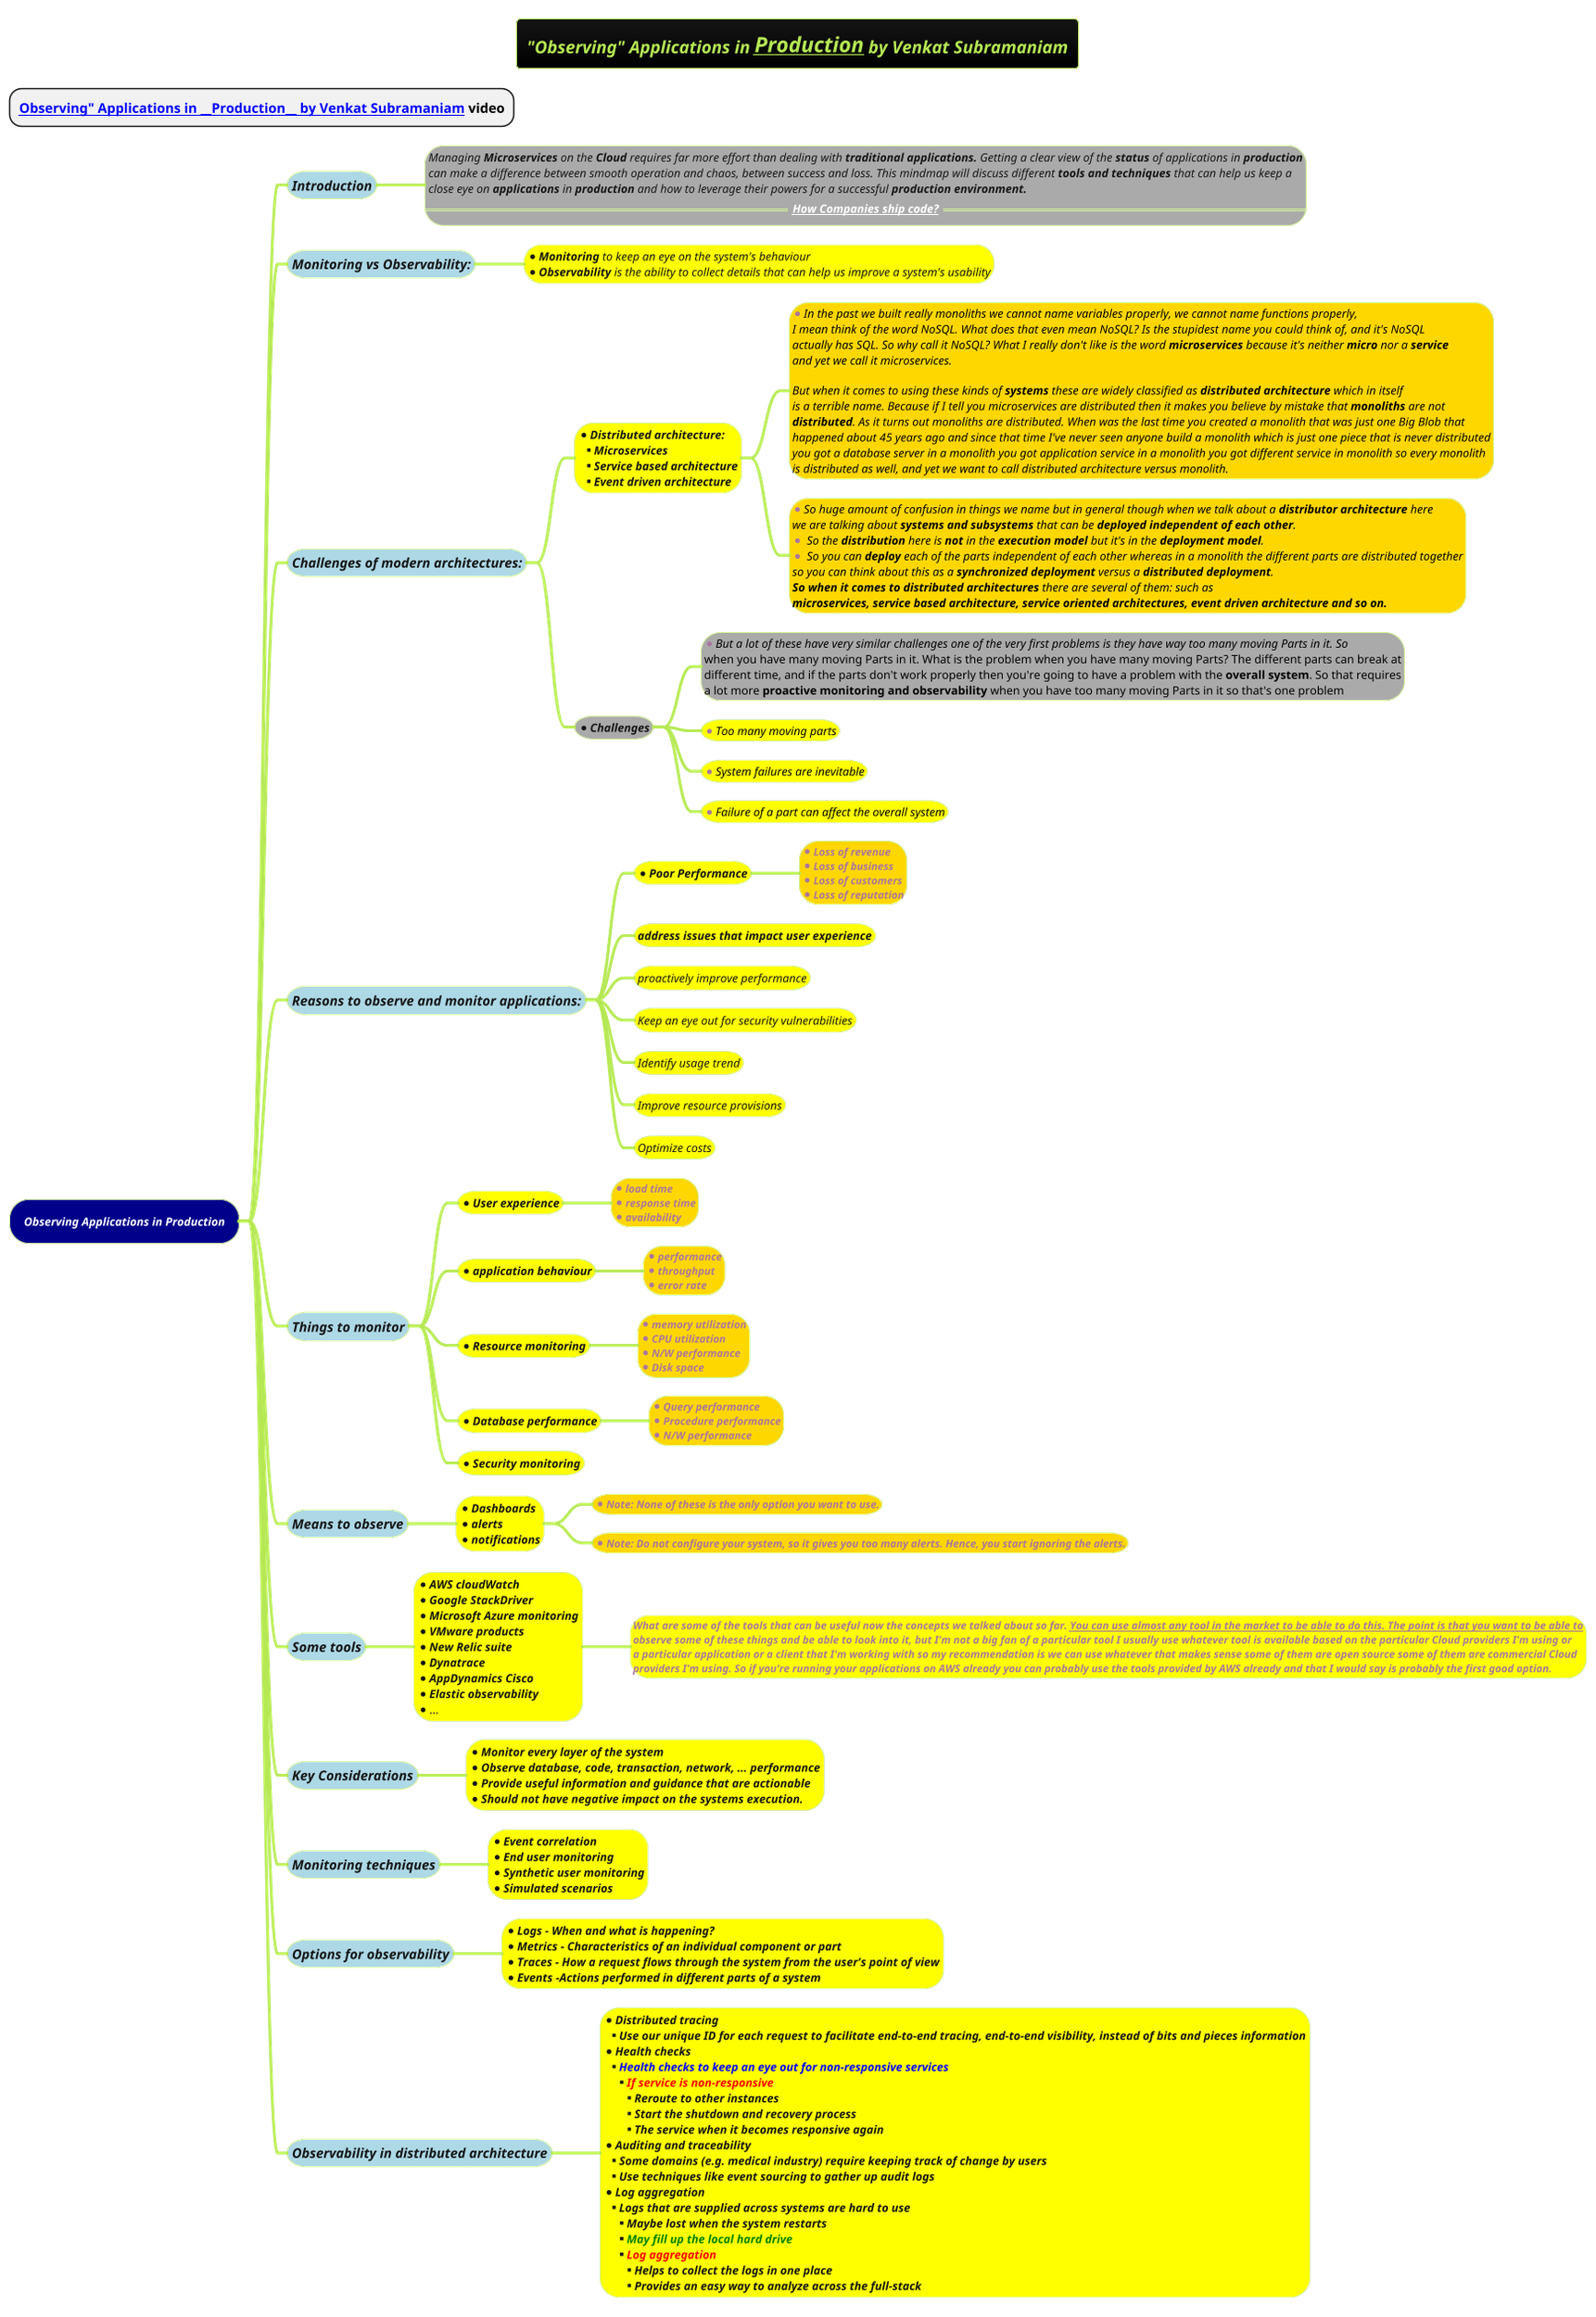 @startmindmap
title =<i><size:14>"Observing" Applications in __Production__ by Venkat Subramaniam
* <b>[[https://www.youtube.com/watch?v=RgqWOHFK9Ng&list=LL&index=32&t=1217s Observing" Applications in __Production__ by Venkat Subramaniam]] video

!theme hacker

*[#darkblue] <i><color #white><size:12>Observing Applications in Production
**[#lightblue] <i>Introduction
***[#a]:<i>Managing **Microservices** on the **Cloud** requires far more effort than dealing with **traditional applications.** Getting a clear view of the **status** of applications in <b>production
<i>can make a difference between smooth operation and chaos, between success and loss. This mindmap will discuss different **tools and techniques** that can help us keep a
<i>close eye on **applications** in **production** and how to leverage their powers for a successful <b>production environment.
==<b><i>[[docs/3-programming-languages/Venkat-Subramaniam/gif/how-companies-ship-code.adoc How Companies ship code?]]==;

**[#lightblue] <i>Monitoring vs Observability:
***[#yellow]:*<i>**Monitoring** to keep an eye on the system's behaviour
*<i>**Observability** is the ability to collect details that can help us improve a system's usability;

**[#lightblue] <i>Challenges of modern architectures:
***[#yellow]:*<i>**Distributed architecture:**
**<i>**Microservices**
**<i>**Service based architecture**
**<i>**Event driven architecture**;
****[#gold]:*<i><color #black><size:12>In the past we built really monoliths we cannot name variables properly, we cannot name functions properly,
<i><color #black><size:12>I mean think of the word NoSQL. What does that even mean NoSQL? Is the stupidest name you could think of, and it's NoSQL
<i><color #black><size:12>actually has SQL. So why call it NoSQL? What I really don't like is the word **microservices** because it's neither **micro** nor a **service**
<i><color #black><size:12>and yet we call it microservices.

<i><color #black><size:12>But when it comes to using these kinds of **systems** these are widely classified as **distributed architecture** which in itself
<i><color #black><size:12>is a terrible name. Because if I tell you microservices are distributed then it makes you believe by mistake that **monoliths** are not
<i><color #black><size:12>**distributed**. As it turns out monoliths are distributed. When was the last time you created a monolith that was just one Big Blob that
<i><color #black><size:12>happened about 45 years ago and since that time I've never seen anyone build a monolith which is just one piece that is never distributed
<i><color #black><size:12>you got a database server in a monolith you got application service in a monolith you got different service in monolith so every monolith
<i><color #black><size:12>is distributed as well, and yet we want to call distributed architecture versus monolith.;

****[#gold]:*<i><color #black><size:12>So huge amount of confusion in things we name but in general though when we talk about a **distributor architecture** here
<i><color #black><size:12>we are talking about **systems and subsystems** that can be **deployed independent of each other**.
*<i><color #black><size:12> So the **distribution** here is **not** in the **execution model** but it's in the **deployment model**.
*<i><color #black><size:12> So you can **deploy** each of the parts independent of each other whereas in a monolith the different parts are distributed together
<i><color #black><size:12>so you can think about this as a **synchronized deployment** versus a **distributed deployment**.
<i><color #black><size:12><b>So when it comes to <b>distributed architectures</b> there are several of them: such as
<i><color #black><size:12><b>microservices, service based architecture, service oriented architectures, event driven architecture and so on.;

***[#a] *<i>**Challenges**
****[#a]:*<i><color #black><size:12>But a lot of these have very similar challenges one of the very first problems is they have way too many moving Parts in it. So
<color #black><size:12>when you have many moving Parts in it. What is the problem when you have many moving Parts? The different parts can break at
<color #black><size:12>different time, and if the parts don't work properly then you're going to have a problem with the **overall system**. So that requires
<color #black><size:12>a lot more **proactive monitoring and observability** when you have too many moving Parts in it so that's one problem;


****[#yellow] *<i><color #black><size:12>Too many moving parts
****[#yellow] *<i><color #black><size:12>System failures are inevitable
****[#yellow] *<i><color #black><size:12>Failure of a part can affect the overall system

**[#lightblue] <i>Reasons to observe and monitor applications:
***[#yellow] *<i>**Poor Performance**
****[#gold]:*<i>**Loss of revenue**
*<i>**Loss of business**
*<i>**Loss of customers**
*<i>**Loss of reputation**;
***[#yellow] <i>**address issues that impact user experience**
***[#yellow] <i>proactively improve performance
***[#yellow] <i>Keep an eye out for security vulnerabilities
***[#yellow] <i>Identify usage trend
***[#yellow] <i>Improve resource provisions
***[#yellow] <i>Optimize costs

**[#lightblue] <i>Things to monitor
***[#yellow] *<i><b>User experience
****[#gold]:*<i><b>load time
* <i><b>response time
* <i><b>availability;
***[#yellow] *<i><b>application behaviour
****[#gold]:*<i><b>performance
* <i><b>throughput
* <i><b>error rate;

***[#yellow] *<i><b>Resource monitoring
****[#gold]:*<i><b>memory utilization
* <i><b>CPU utilization
* <i><b>N/W performance
* <i><b>Disk space;

***[#yellow] *<i><b>Database performance
****[#gold]:*<i><b>Query performance
* <i><b>Procedure performance
* <i><b>N/W performance;
***[#yellow] *<i><b>Security monitoring

**[#lightblue] <i>Means to observe
***[#yellow]:*<i><b>Dashboards
*<i><b>alerts
*<i><b>notifications;
****[#gold] *<i><b>Note: None of these is the only option you want to use.
****[#gold] *<i><b>Note: Do not configure your system, so it gives you too many alerts. Hence, you start ignoring the alerts.

**[#lightblue] <i><b>Some tools
***[#yellow]:*<i><b>AWS cloudWatch
* <i><b>Google StackDriver
* <i><b>Microsoft Azure monitoring
* <i><b>VMware products
* <i><b>New Relic suite
* <i><b>Dynatrace
* <i><b>AppDynamics Cisco
* <i><b>Elastic observability
* ...;

****[#yellow]:<i><b>What are some of the tools that can be useful now the concepts we talked about so far. <u>You can use almost any tool in the market to be able to do this. The point is that you want to be able to
<i><b>observe some of these things and be able to look into it, but I'm not a big fan of a particular tool I usually use whatever tool is available based on the particular Cloud providers I'm using or
<i><b>a particular application or a client that I'm working with so my recommendation is we can use whatever that makes sense some of them are open source some of them are commercial Cloud
<i><b>providers I'm using. So if you're running your applications on AWS already you can probably use the tools provided by AWS already and that I would say is probably the first good option.;

**[#lightblue] <i><b>Key Considerations
***[#yellow]:*<i><b>Monitor every layer of the system
* <i><b>Observe database, code, transaction, network, ... performance
* <i><b>Provide useful information and guidance that are actionable
* <i><b>Should not have negative impact on the systems execution. ;

**[#lightblue] <i><b>Monitoring techniques
***[#yellow]:*<i><b>Event correlation
* <i><b>End user monitoring
* <i><b>Synthetic user monitoring
* <i><b>Simulated scenarios;


**[#lightblue] <i><b>Options for observability
***[#yellow]:*<i><b>Logs - When and what is happening?
* <i><b>Metrics - Characteristics of an individual component or part
* <i><b>Traces - How a request flows through the system from the user's point of view
* <i><b>Events -Actions performed in different parts of a system;

**[#lightblue] <i><b>Observability in distributed architecture
***[#yellow]:*<i><b>Distributed tracing
** <i><b>Use our unique ID for each request to facilitate end-to-end tracing, end-to-end visibility, instead of bits and pieces information
* <i><b>Health checks
** <i><b><color #blue>Health checks to keep an eye out for non-responsive services
*** <i><b><color #red>If service is non-responsive
**** <i><b>Reroute to other instances
**** <i><b>Start the shutdown and recovery process
**** <i><b>The service when it becomes responsive again
* <i><b>Auditing and traceability
** <i><b>Some domains (e.g. medical industry) require keeping track of change by users
** <i><b>Use techniques like event sourcing to gather up audit logs
* <i><b>Log aggregation
** <i><b>Logs that are supplied across systems are hard to use
*** <i><b>Maybe lost when the system restarts
*** <i><b><color #green>May fill up the local hard drive
*** <i><b><color #red>Log aggregation
**** <i><b>Helps to collect the logs in one place
**** <i><b>Provides an easy way to analyze across the full-stack;

@endmindmap
